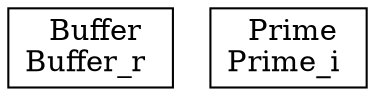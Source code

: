 digraph {
Buffer_r [ label=" Buffer\nBuffer_r " shape= box ]
Prime_i [ label=" Prime\nPrime_i " shape= box ]

}
